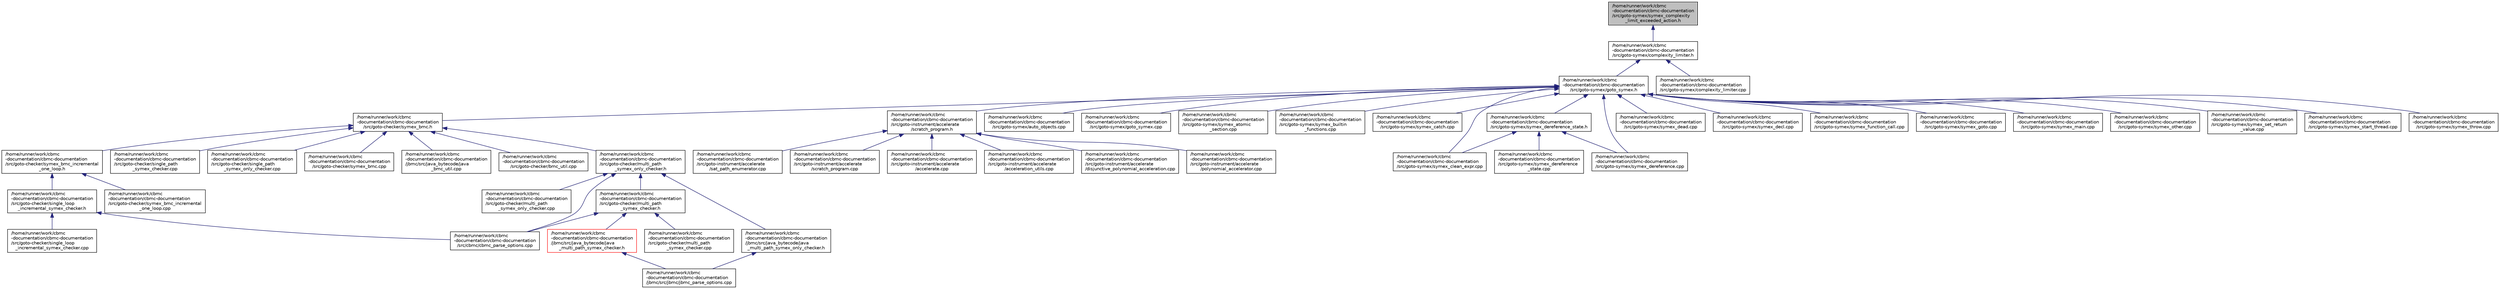 digraph "/home/runner/work/cbmc-documentation/cbmc-documentation/src/goto-symex/symex_complexity_limit_exceeded_action.h"
{
 // LATEX_PDF_SIZE
  bgcolor="transparent";
  edge [fontname="Helvetica",fontsize="10",labelfontname="Helvetica",labelfontsize="10"];
  node [fontname="Helvetica",fontsize="10",shape=record];
  Node1 [label="/home/runner/work/cbmc\l-documentation/cbmc-documentation\l/src/goto-symex/symex_complexity\l_limit_exceeded_action.h",height=0.2,width=0.4,color="black", fillcolor="grey75", style="filled", fontcolor="black",tooltip=" "];
  Node1 -> Node2 [dir="back",color="midnightblue",fontsize="10",style="solid",fontname="Helvetica"];
  Node2 [label="/home/runner/work/cbmc\l-documentation/cbmc-documentation\l/src/goto-symex/complexity_limiter.h",height=0.2,width=0.4,color="black",URL="$complexity__limiter_8h.html",tooltip=" "];
  Node2 -> Node3 [dir="back",color="midnightblue",fontsize="10",style="solid",fontname="Helvetica"];
  Node3 [label="/home/runner/work/cbmc\l-documentation/cbmc-documentation\l/src/goto-symex/goto_symex.h",height=0.2,width=0.4,color="black",URL="$goto__symex_8h.html",tooltip=" "];
  Node3 -> Node4 [dir="back",color="midnightblue",fontsize="10",style="solid",fontname="Helvetica"];
  Node4 [label="/home/runner/work/cbmc\l-documentation/cbmc-documentation\l/src/goto-checker/symex_bmc.h",height=0.2,width=0.4,color="black",URL="$symex__bmc_8h.html",tooltip=" "];
  Node4 -> Node5 [dir="back",color="midnightblue",fontsize="10",style="solid",fontname="Helvetica"];
  Node5 [label="/home/runner/work/cbmc\l-documentation/cbmc-documentation\l/src/goto-checker/bmc_util.cpp",height=0.2,width=0.4,color="black",URL="$bmc__util_8cpp.html",tooltip=" "];
  Node4 -> Node6 [dir="back",color="midnightblue",fontsize="10",style="solid",fontname="Helvetica"];
  Node6 [label="/home/runner/work/cbmc\l-documentation/cbmc-documentation\l/src/goto-checker/multi_path\l_symex_only_checker.h",height=0.2,width=0.4,color="black",URL="$multi__path__symex__only__checker_8h.html",tooltip=" "];
  Node6 -> Node7 [dir="back",color="midnightblue",fontsize="10",style="solid",fontname="Helvetica"];
  Node7 [label="/home/runner/work/cbmc\l-documentation/cbmc-documentation\l/src/cbmc/cbmc_parse_options.cpp",height=0.2,width=0.4,color="black",URL="$cbmc__parse__options_8cpp.html",tooltip=" "];
  Node6 -> Node8 [dir="back",color="midnightblue",fontsize="10",style="solid",fontname="Helvetica"];
  Node8 [label="/home/runner/work/cbmc\l-documentation/cbmc-documentation\l/src/goto-checker/multi_path\l_symex_checker.h",height=0.2,width=0.4,color="black",URL="$multi__path__symex__checker_8h.html",tooltip=" "];
  Node8 -> Node7 [dir="back",color="midnightblue",fontsize="10",style="solid",fontname="Helvetica"];
  Node8 -> Node9 [dir="back",color="midnightblue",fontsize="10",style="solid",fontname="Helvetica"];
  Node9 [label="/home/runner/work/cbmc\l-documentation/cbmc-documentation\l/src/goto-checker/multi_path\l_symex_checker.cpp",height=0.2,width=0.4,color="black",URL="$multi__path__symex__checker_8cpp.html",tooltip=" "];
  Node8 -> Node10 [dir="back",color="midnightblue",fontsize="10",style="solid",fontname="Helvetica"];
  Node10 [label="/home/runner/work/cbmc\l-documentation/cbmc-documentation\l/jbmc/src/java_bytecode/java\l_multi_path_symex_checker.h",height=0.2,width=0.4,color="red",URL="$java__multi__path__symex__checker_8h.html",tooltip=" "];
  Node10 -> Node12 [dir="back",color="midnightblue",fontsize="10",style="solid",fontname="Helvetica"];
  Node12 [label="/home/runner/work/cbmc\l-documentation/cbmc-documentation\l/jbmc/src/jbmc/jbmc_parse_options.cpp",height=0.2,width=0.4,color="black",URL="$jbmc__parse__options_8cpp.html",tooltip=" "];
  Node6 -> Node13 [dir="back",color="midnightblue",fontsize="10",style="solid",fontname="Helvetica"];
  Node13 [label="/home/runner/work/cbmc\l-documentation/cbmc-documentation\l/src/goto-checker/multi_path\l_symex_only_checker.cpp",height=0.2,width=0.4,color="black",URL="$multi__path__symex__only__checker_8cpp.html",tooltip=" "];
  Node6 -> Node14 [dir="back",color="midnightblue",fontsize="10",style="solid",fontname="Helvetica"];
  Node14 [label="/home/runner/work/cbmc\l-documentation/cbmc-documentation\l/jbmc/src/java_bytecode/java\l_multi_path_symex_only_checker.h",height=0.2,width=0.4,color="black",URL="$java__multi__path__symex__only__checker_8h.html",tooltip=" "];
  Node14 -> Node12 [dir="back",color="midnightblue",fontsize="10",style="solid",fontname="Helvetica"];
  Node4 -> Node15 [dir="back",color="midnightblue",fontsize="10",style="solid",fontname="Helvetica"];
  Node15 [label="/home/runner/work/cbmc\l-documentation/cbmc-documentation\l/src/goto-checker/symex_bmc_incremental\l_one_loop.h",height=0.2,width=0.4,color="black",URL="$symex__bmc__incremental__one__loop_8h.html",tooltip=" "];
  Node15 -> Node16 [dir="back",color="midnightblue",fontsize="10",style="solid",fontname="Helvetica"];
  Node16 [label="/home/runner/work/cbmc\l-documentation/cbmc-documentation\l/src/goto-checker/single_loop\l_incremental_symex_checker.h",height=0.2,width=0.4,color="black",URL="$single__loop__incremental__symex__checker_8h.html",tooltip=" "];
  Node16 -> Node7 [dir="back",color="midnightblue",fontsize="10",style="solid",fontname="Helvetica"];
  Node16 -> Node17 [dir="back",color="midnightblue",fontsize="10",style="solid",fontname="Helvetica"];
  Node17 [label="/home/runner/work/cbmc\l-documentation/cbmc-documentation\l/src/goto-checker/single_loop\l_incremental_symex_checker.cpp",height=0.2,width=0.4,color="black",URL="$single__loop__incremental__symex__checker_8cpp.html",tooltip=" "];
  Node15 -> Node18 [dir="back",color="midnightblue",fontsize="10",style="solid",fontname="Helvetica"];
  Node18 [label="/home/runner/work/cbmc\l-documentation/cbmc-documentation\l/src/goto-checker/symex_bmc_incremental\l_one_loop.cpp",height=0.2,width=0.4,color="black",URL="$symex__bmc__incremental__one__loop_8cpp.html",tooltip=" "];
  Node4 -> Node19 [dir="back",color="midnightblue",fontsize="10",style="solid",fontname="Helvetica"];
  Node19 [label="/home/runner/work/cbmc\l-documentation/cbmc-documentation\l/src/goto-checker/single_path\l_symex_checker.cpp",height=0.2,width=0.4,color="black",URL="$single__path__symex__checker_8cpp.html",tooltip=" "];
  Node4 -> Node20 [dir="back",color="midnightblue",fontsize="10",style="solid",fontname="Helvetica"];
  Node20 [label="/home/runner/work/cbmc\l-documentation/cbmc-documentation\l/src/goto-checker/single_path\l_symex_only_checker.cpp",height=0.2,width=0.4,color="black",URL="$single__path__symex__only__checker_8cpp.html",tooltip=" "];
  Node4 -> Node21 [dir="back",color="midnightblue",fontsize="10",style="solid",fontname="Helvetica"];
  Node21 [label="/home/runner/work/cbmc\l-documentation/cbmc-documentation\l/src/goto-checker/symex_bmc.cpp",height=0.2,width=0.4,color="black",URL="$symex__bmc_8cpp.html",tooltip=" "];
  Node4 -> Node22 [dir="back",color="midnightblue",fontsize="10",style="solid",fontname="Helvetica"];
  Node22 [label="/home/runner/work/cbmc\l-documentation/cbmc-documentation\l/jbmc/src/java_bytecode/java\l_bmc_util.cpp",height=0.2,width=0.4,color="black",URL="$java__bmc__util_8cpp.html",tooltip=" "];
  Node3 -> Node23 [dir="back",color="midnightblue",fontsize="10",style="solid",fontname="Helvetica"];
  Node23 [label="/home/runner/work/cbmc\l-documentation/cbmc-documentation\l/src/goto-instrument/accelerate\l/scratch_program.h",height=0.2,width=0.4,color="black",URL="$scratch__program_8h.html",tooltip=" "];
  Node23 -> Node24 [dir="back",color="midnightblue",fontsize="10",style="solid",fontname="Helvetica"];
  Node24 [label="/home/runner/work/cbmc\l-documentation/cbmc-documentation\l/src/goto-instrument/accelerate\l/accelerate.cpp",height=0.2,width=0.4,color="black",URL="$accelerate_8cpp.html",tooltip=" "];
  Node23 -> Node25 [dir="back",color="midnightblue",fontsize="10",style="solid",fontname="Helvetica"];
  Node25 [label="/home/runner/work/cbmc\l-documentation/cbmc-documentation\l/src/goto-instrument/accelerate\l/acceleration_utils.cpp",height=0.2,width=0.4,color="black",URL="$acceleration__utils_8cpp.html",tooltip=" "];
  Node23 -> Node26 [dir="back",color="midnightblue",fontsize="10",style="solid",fontname="Helvetica"];
  Node26 [label="/home/runner/work/cbmc\l-documentation/cbmc-documentation\l/src/goto-instrument/accelerate\l/disjunctive_polynomial_acceleration.cpp",height=0.2,width=0.4,color="black",URL="$disjunctive__polynomial__acceleration_8cpp.html",tooltip=" "];
  Node23 -> Node27 [dir="back",color="midnightblue",fontsize="10",style="solid",fontname="Helvetica"];
  Node27 [label="/home/runner/work/cbmc\l-documentation/cbmc-documentation\l/src/goto-instrument/accelerate\l/polynomial_accelerator.cpp",height=0.2,width=0.4,color="black",URL="$polynomial__accelerator_8cpp.html",tooltip=" "];
  Node23 -> Node28 [dir="back",color="midnightblue",fontsize="10",style="solid",fontname="Helvetica"];
  Node28 [label="/home/runner/work/cbmc\l-documentation/cbmc-documentation\l/src/goto-instrument/accelerate\l/sat_path_enumerator.cpp",height=0.2,width=0.4,color="black",URL="$sat__path__enumerator_8cpp.html",tooltip=" "];
  Node23 -> Node29 [dir="back",color="midnightblue",fontsize="10",style="solid",fontname="Helvetica"];
  Node29 [label="/home/runner/work/cbmc\l-documentation/cbmc-documentation\l/src/goto-instrument/accelerate\l/scratch_program.cpp",height=0.2,width=0.4,color="black",URL="$scratch__program_8cpp.html",tooltip=" "];
  Node3 -> Node30 [dir="back",color="midnightblue",fontsize="10",style="solid",fontname="Helvetica"];
  Node30 [label="/home/runner/work/cbmc\l-documentation/cbmc-documentation\l/src/goto-symex/auto_objects.cpp",height=0.2,width=0.4,color="black",URL="$auto__objects_8cpp.html",tooltip=" "];
  Node3 -> Node31 [dir="back",color="midnightblue",fontsize="10",style="solid",fontname="Helvetica"];
  Node31 [label="/home/runner/work/cbmc\l-documentation/cbmc-documentation\l/src/goto-symex/goto_symex.cpp",height=0.2,width=0.4,color="black",URL="$goto__symex_8cpp.html",tooltip=" "];
  Node3 -> Node32 [dir="back",color="midnightblue",fontsize="10",style="solid",fontname="Helvetica"];
  Node32 [label="/home/runner/work/cbmc\l-documentation/cbmc-documentation\l/src/goto-symex/symex_atomic\l_section.cpp",height=0.2,width=0.4,color="black",URL="$symex__atomic__section_8cpp.html",tooltip=" "];
  Node3 -> Node33 [dir="back",color="midnightblue",fontsize="10",style="solid",fontname="Helvetica"];
  Node33 [label="/home/runner/work/cbmc\l-documentation/cbmc-documentation\l/src/goto-symex/symex_builtin\l_functions.cpp",height=0.2,width=0.4,color="black",URL="$symex__builtin__functions_8cpp.html",tooltip=" "];
  Node3 -> Node34 [dir="back",color="midnightblue",fontsize="10",style="solid",fontname="Helvetica"];
  Node34 [label="/home/runner/work/cbmc\l-documentation/cbmc-documentation\l/src/goto-symex/symex_catch.cpp",height=0.2,width=0.4,color="black",URL="$symex__catch_8cpp.html",tooltip=" "];
  Node3 -> Node35 [dir="back",color="midnightblue",fontsize="10",style="solid",fontname="Helvetica"];
  Node35 [label="/home/runner/work/cbmc\l-documentation/cbmc-documentation\l/src/goto-symex/symex_clean_expr.cpp",height=0.2,width=0.4,color="black",URL="$symex__clean__expr_8cpp.html",tooltip=" "];
  Node3 -> Node36 [dir="back",color="midnightblue",fontsize="10",style="solid",fontname="Helvetica"];
  Node36 [label="/home/runner/work/cbmc\l-documentation/cbmc-documentation\l/src/goto-symex/symex_dereference_state.h",height=0.2,width=0.4,color="black",URL="$symex__dereference__state_8h.html",tooltip=" "];
  Node36 -> Node35 [dir="back",color="midnightblue",fontsize="10",style="solid",fontname="Helvetica"];
  Node36 -> Node37 [dir="back",color="midnightblue",fontsize="10",style="solid",fontname="Helvetica"];
  Node37 [label="/home/runner/work/cbmc\l-documentation/cbmc-documentation\l/src/goto-symex/symex_dereference.cpp",height=0.2,width=0.4,color="black",URL="$symex__dereference_8cpp.html",tooltip=" "];
  Node36 -> Node38 [dir="back",color="midnightblue",fontsize="10",style="solid",fontname="Helvetica"];
  Node38 [label="/home/runner/work/cbmc\l-documentation/cbmc-documentation\l/src/goto-symex/symex_dereference\l_state.cpp",height=0.2,width=0.4,color="black",URL="$symex__dereference__state_8cpp.html",tooltip=" "];
  Node3 -> Node39 [dir="back",color="midnightblue",fontsize="10",style="solid",fontname="Helvetica"];
  Node39 [label="/home/runner/work/cbmc\l-documentation/cbmc-documentation\l/src/goto-symex/symex_dead.cpp",height=0.2,width=0.4,color="black",URL="$symex__dead_8cpp.html",tooltip=" "];
  Node3 -> Node40 [dir="back",color="midnightblue",fontsize="10",style="solid",fontname="Helvetica"];
  Node40 [label="/home/runner/work/cbmc\l-documentation/cbmc-documentation\l/src/goto-symex/symex_decl.cpp",height=0.2,width=0.4,color="black",URL="$symex__decl_8cpp.html",tooltip=" "];
  Node3 -> Node37 [dir="back",color="midnightblue",fontsize="10",style="solid",fontname="Helvetica"];
  Node3 -> Node41 [dir="back",color="midnightblue",fontsize="10",style="solid",fontname="Helvetica"];
  Node41 [label="/home/runner/work/cbmc\l-documentation/cbmc-documentation\l/src/goto-symex/symex_function_call.cpp",height=0.2,width=0.4,color="black",URL="$symex__function__call_8cpp.html",tooltip=" "];
  Node3 -> Node42 [dir="back",color="midnightblue",fontsize="10",style="solid",fontname="Helvetica"];
  Node42 [label="/home/runner/work/cbmc\l-documentation/cbmc-documentation\l/src/goto-symex/symex_goto.cpp",height=0.2,width=0.4,color="black",URL="$symex__goto_8cpp.html",tooltip=" "];
  Node3 -> Node43 [dir="back",color="midnightblue",fontsize="10",style="solid",fontname="Helvetica"];
  Node43 [label="/home/runner/work/cbmc\l-documentation/cbmc-documentation\l/src/goto-symex/symex_main.cpp",height=0.2,width=0.4,color="black",URL="$symex__main_8cpp.html",tooltip=" "];
  Node3 -> Node44 [dir="back",color="midnightblue",fontsize="10",style="solid",fontname="Helvetica"];
  Node44 [label="/home/runner/work/cbmc\l-documentation/cbmc-documentation\l/src/goto-symex/symex_other.cpp",height=0.2,width=0.4,color="black",URL="$symex__other_8cpp.html",tooltip=" "];
  Node3 -> Node45 [dir="back",color="midnightblue",fontsize="10",style="solid",fontname="Helvetica"];
  Node45 [label="/home/runner/work/cbmc\l-documentation/cbmc-documentation\l/src/goto-symex/symex_set_return\l_value.cpp",height=0.2,width=0.4,color="black",URL="$symex__set__return__value_8cpp.html",tooltip=" "];
  Node3 -> Node46 [dir="back",color="midnightblue",fontsize="10",style="solid",fontname="Helvetica"];
  Node46 [label="/home/runner/work/cbmc\l-documentation/cbmc-documentation\l/src/goto-symex/symex_start_thread.cpp",height=0.2,width=0.4,color="black",URL="$symex__start__thread_8cpp.html",tooltip=" "];
  Node3 -> Node47 [dir="back",color="midnightblue",fontsize="10",style="solid",fontname="Helvetica"];
  Node47 [label="/home/runner/work/cbmc\l-documentation/cbmc-documentation\l/src/goto-symex/symex_throw.cpp",height=0.2,width=0.4,color="black",URL="$symex__throw_8cpp.html",tooltip=" "];
  Node2 -> Node48 [dir="back",color="midnightblue",fontsize="10",style="solid",fontname="Helvetica"];
  Node48 [label="/home/runner/work/cbmc\l-documentation/cbmc-documentation\l/src/goto-symex/complexity_limiter.cpp",height=0.2,width=0.4,color="black",URL="$complexity__limiter_8cpp.html",tooltip=" "];
}
